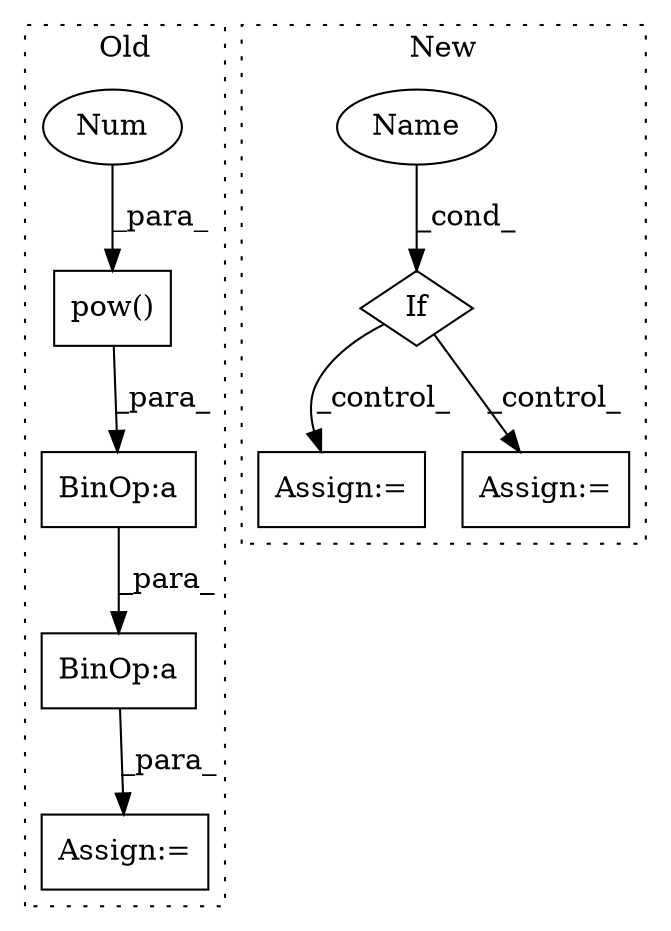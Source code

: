 digraph G {
subgraph cluster0 {
1 [label="pow()" a="75" s="4508,4525" l="7,1" shape="box"];
4 [label="Num" a="76" s="4521" l="4" shape="ellipse"];
6 [label="Assign:=" a="68" s="5521" l="3" shape="box"];
8 [label="BinOp:a" a="82" s="4685" l="3" shape="box"];
9 [label="BinOp:a" a="82" s="4936" l="3" shape="box"];
label = "Old";
style="dotted";
}
subgraph cluster1 {
2 [label="If" a="96" s="5012" l="3" shape="diamond"];
3 [label="Assign:=" a="68" s="5232" l="3" shape="box"];
5 [label="Assign:=" a="68" s="5374" l="3" shape="box"];
7 [label="Name" a="87" s="5015" l="19" shape="ellipse"];
label = "New";
style="dotted";
}
1 -> 8 [label="_para_"];
2 -> 3 [label="_control_"];
2 -> 5 [label="_control_"];
4 -> 1 [label="_para_"];
7 -> 2 [label="_cond_"];
8 -> 9 [label="_para_"];
9 -> 6 [label="_para_"];
}